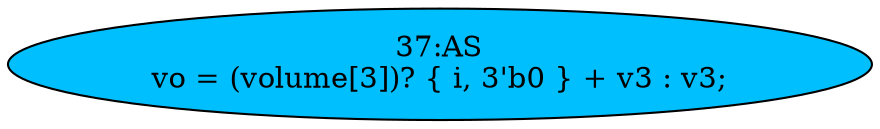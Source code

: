 strict digraph "" {
	node [label="\N"];
	"37:AS"	 [ast="<pyverilog.vparser.ast.Assign object at 0x7f6ec2fa1610>",
		def_var="['vo']",
		fillcolor=deepskyblue,
		label="37:AS
vo = (volume[3])? { i, 3'b0 } + v3 : v3;",
		statements="[]",
		style=filled,
		typ=Assign,
		use_var="['volume', 'i', 'v3', 'v3']"];
}
